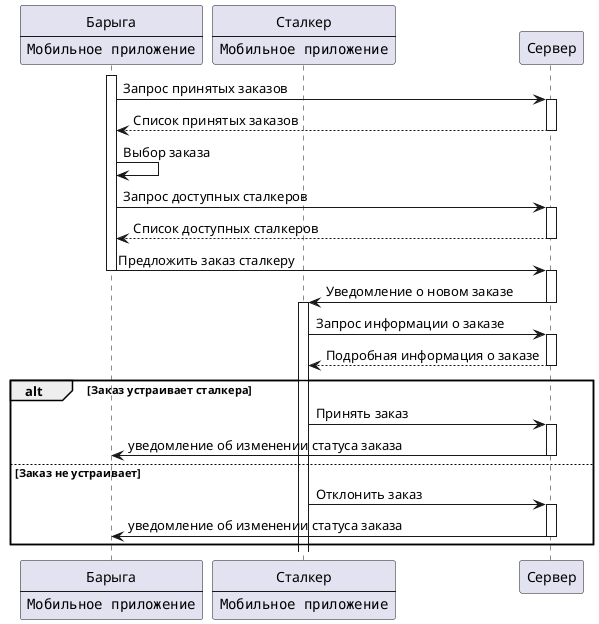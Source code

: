 
@startuml


participant Барыга[
    Барыга
    ----
    ""Мобильное приложение""
]

participant Сталкер[
    Сталкер
    ----
    ""Мобильное приложение""
]


activate Барыга
Барыга -> Сервер: Запрос принятых заказов
activate Сервер
return Список принятых заказов

Барыга -> Барыга: Выбор заказа

Барыга -> Сервер: Запрос доступных сталкеров
activate Сервер
return Список доступных сталкеров

Барыга -> Сервер: Предложить заказ сталкеру
deactivate Барыга
activate Сервер
Сервер -> Сталкер: Уведомление о новом заказе
deactivate Сервер
activate Сталкер
Сталкер -> Сервер: Запрос информации о заказе
activate Сервер
return Подробная информация о заказе

alt Заказ устраивает сталкера
    Сталкер -> Сервер: Принять заказ
    activate Сервер
    Сервер -> Барыга: уведомление об изменении статуса заказа
    deactivate Сервер
else Заказ не устраивает
    Сталкер -> Сервер: Отклонить заказ
    activate Сервер
    Сервер -> Барыга: уведомление об изменении статуса заказа
    deactivate Сервер
end

@enduml
